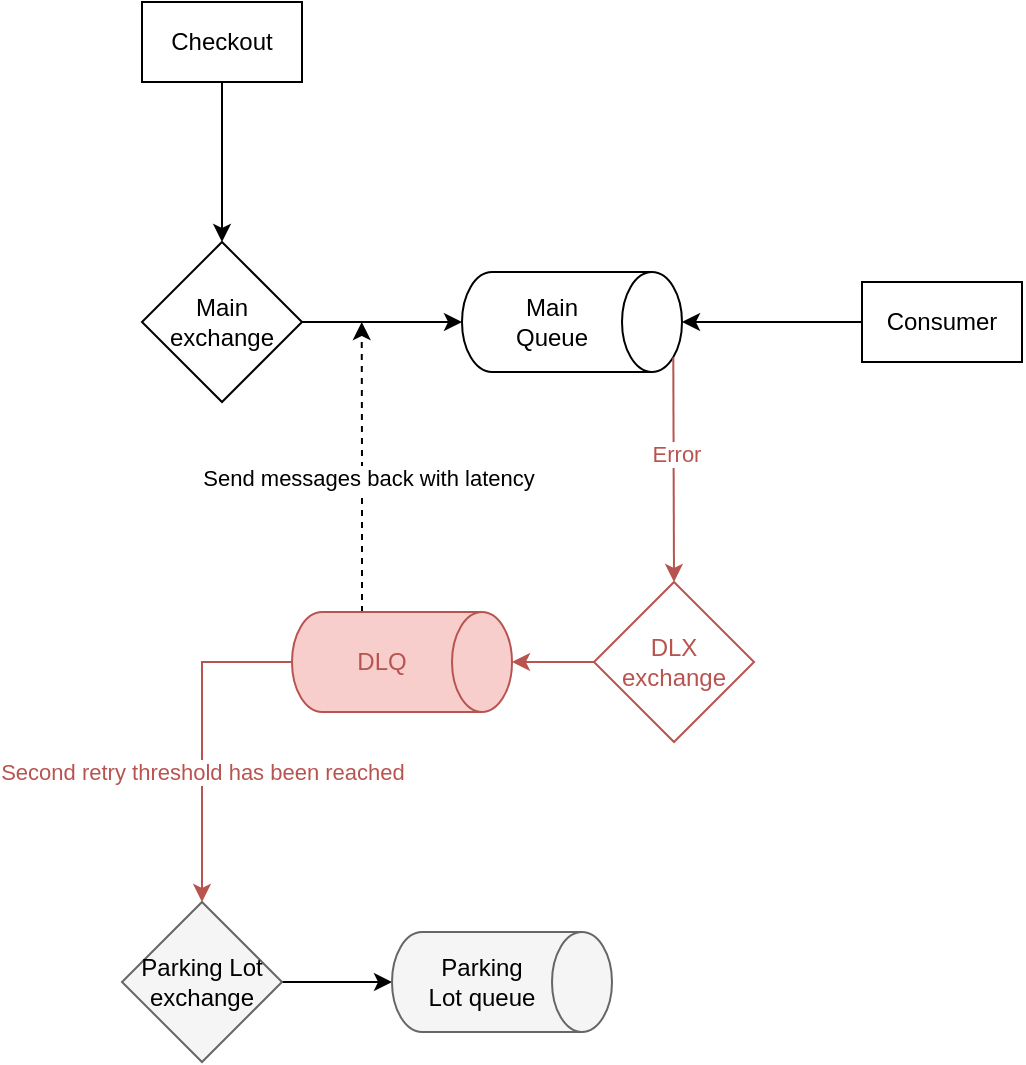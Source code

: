 <mxfile version="19.0.3" type="device"><diagram id="q_xd-zUDmjm0XG4gzr_8" name="Parking Lot Queue"><mxGraphModel dx="1185" dy="721" grid="1" gridSize="10" guides="1" tooltips="1" connect="1" arrows="1" fold="1" page="1" pageScale="1" pageWidth="827" pageHeight="583" math="0" shadow="0"><root><mxCell id="0"/><mxCell id="1" parent="0"/><mxCell id="PKwRw4BG3pTi55TGKXco-7" value="&lt;font color=&quot;#000000&quot;&gt;Main exchange&lt;/font&gt;" style="rhombus;whiteSpace=wrap;html=1;fontColor=#D79B00;" vertex="1" parent="1"><mxGeometry x="210" y="139" width="80" height="80" as="geometry"/></mxCell><mxCell id="PKwRw4BG3pTi55TGKXco-8" value="" style="endArrow=classic;html=1;rounded=0;fontColor=#D79B00;exitX=1;exitY=0.5;exitDx=0;exitDy=0;entryX=0.5;entryY=1;entryDx=0;entryDy=0;entryPerimeter=0;" edge="1" parent="1" source="PKwRw4BG3pTi55TGKXco-7" target="PKwRw4BG3pTi55TGKXco-9"><mxGeometry width="50" height="50" relative="1" as="geometry"><mxPoint x="410" y="189" as="sourcePoint"/><mxPoint x="380" y="179" as="targetPoint"/></mxGeometry></mxCell><mxCell id="PKwRw4BG3pTi55TGKXco-9" value="&lt;p style=&quot;line-height: 1;&quot;&gt;&lt;br&gt;&lt;/p&gt;" style="shape=cylinder3;boundedLbl=1;backgroundOutline=1;size=15;fontColor=default;rotation=90;whiteSpace=wrap;html=1;" vertex="1" parent="1"><mxGeometry x="400" y="124" width="50" height="110" as="geometry"/></mxCell><mxCell id="PKwRw4BG3pTi55TGKXco-10" value="Checkout" style="rounded=0;whiteSpace=wrap;html=1;fontColor=#000000;" vertex="1" parent="1"><mxGeometry x="210" y="19" width="80" height="40" as="geometry"/></mxCell><mxCell id="PKwRw4BG3pTi55TGKXco-12" value="" style="endArrow=classic;html=1;rounded=0;fontColor=#000000;exitX=0.5;exitY=1;exitDx=0;exitDy=0;entryX=0.5;entryY=0;entryDx=0;entryDy=0;" edge="1" parent="1" source="PKwRw4BG3pTi55TGKXco-10" target="PKwRw4BG3pTi55TGKXco-7"><mxGeometry width="50" height="50" relative="1" as="geometry"><mxPoint x="400" y="159" as="sourcePoint"/><mxPoint x="450" y="109" as="targetPoint"/></mxGeometry></mxCell><mxCell id="PKwRw4BG3pTi55TGKXco-14" value="Main Queue" style="text;html=1;strokeColor=none;fillColor=none;align=center;verticalAlign=middle;whiteSpace=wrap;rounded=0;fontColor=#000000;" vertex="1" parent="1"><mxGeometry x="385" y="164" width="60" height="30" as="geometry"/></mxCell><mxCell id="PKwRw4BG3pTi55TGKXco-16" value="" style="endArrow=classic;html=1;rounded=0;fontColor=#000000;entryX=0.5;entryY=0;entryDx=0;entryDy=0;entryPerimeter=0;exitX=0;exitY=0.5;exitDx=0;exitDy=0;" edge="1" parent="1" source="PKwRw4BG3pTi55TGKXco-17" target="PKwRw4BG3pTi55TGKXco-9"><mxGeometry width="50" height="50" relative="1" as="geometry"><mxPoint x="570" y="179" as="sourcePoint"/><mxPoint x="630" y="164" as="targetPoint"/></mxGeometry></mxCell><mxCell id="PKwRw4BG3pTi55TGKXco-17" value="Consumer" style="rounded=0;whiteSpace=wrap;html=1;fontColor=#000000;" vertex="1" parent="1"><mxGeometry x="570" y="159" width="80" height="40" as="geometry"/></mxCell><mxCell id="PKwRw4BG3pTi55TGKXco-18" value="" style="endArrow=classic;html=1;rounded=0;fontColor=#B85450;fillColor=#f8cecc;strokeColor=#b85450;exitX=0.855;exitY=0;exitDx=0;exitDy=4.35;exitPerimeter=0;entryX=0.5;entryY=0;entryDx=0;entryDy=0;" edge="1" parent="1" source="PKwRw4BG3pTi55TGKXco-9" target="PKwRw4BG3pTi55TGKXco-22"><mxGeometry width="50" height="50" relative="1" as="geometry"><mxPoint x="500" y="219" as="sourcePoint"/><mxPoint x="476" y="339" as="targetPoint"/><Array as="points"/></mxGeometry></mxCell><mxCell id="PKwRw4BG3pTi55TGKXco-21" value="Error" style="edgeLabel;html=1;align=center;verticalAlign=middle;resizable=0;points=[];fontColor=#B85450;" vertex="1" connectable="0" parent="PKwRw4BG3pTi55TGKXco-18"><mxGeometry x="-0.133" y="1" relative="1" as="geometry"><mxPoint as="offset"/></mxGeometry></mxCell><mxCell id="PKwRw4BG3pTi55TGKXco-25" style="edgeStyle=orthogonalEdgeStyle;rounded=0;orthogonalLoop=1;jettySize=auto;html=1;exitX=0;exitY=0.5;exitDx=0;exitDy=0;entryX=0.5;entryY=0;entryDx=0;entryDy=0;entryPerimeter=0;fontColor=#B85450;fillColor=#f8cecc;strokeColor=#b85450;" edge="1" parent="1" source="PKwRw4BG3pTi55TGKXco-22" target="PKwRw4BG3pTi55TGKXco-23"><mxGeometry relative="1" as="geometry"/></mxCell><mxCell id="PKwRw4BG3pTi55TGKXco-22" value="&lt;font&gt;DLX exchange&lt;/font&gt;" style="rhombus;whiteSpace=wrap;html=1;fontColor=#B85450;strokeColor=#B85450;" vertex="1" parent="1"><mxGeometry x="436" y="309" width="80" height="80" as="geometry"/></mxCell><mxCell id="PKwRw4BG3pTi55TGKXco-26" style="edgeStyle=orthogonalEdgeStyle;rounded=0;orthogonalLoop=1;jettySize=auto;html=1;exitX=0;exitY=0;exitDx=0;exitDy=75;exitPerimeter=0;fontColor=#000000;fillColor=#f8cecc;strokeColor=#000000;dashed=1;" edge="1" parent="1" source="PKwRw4BG3pTi55TGKXco-23"><mxGeometry relative="1" as="geometry"><mxPoint x="319.857" y="179" as="targetPoint"/></mxGeometry></mxCell><mxCell id="PKwRw4BG3pTi55TGKXco-27" value="Send messages back with latency" style="edgeLabel;html=1;align=center;verticalAlign=middle;resizable=0;points=[];fontColor=#000000;" vertex="1" connectable="0" parent="PKwRw4BG3pTi55TGKXco-26"><mxGeometry x="0.082" relative="1" as="geometry"><mxPoint x="2" y="11" as="offset"/></mxGeometry></mxCell><mxCell id="PKwRw4BG3pTi55TGKXco-28" style="edgeStyle=orthogonalEdgeStyle;rounded=0;orthogonalLoop=1;jettySize=auto;html=1;exitX=0.5;exitY=1;exitDx=0;exitDy=0;exitPerimeter=0;fontColor=#B85450;fillColor=#f8cecc;strokeColor=#b85450;entryX=0.5;entryY=0;entryDx=0;entryDy=0;" edge="1" parent="1" source="PKwRw4BG3pTi55TGKXco-23" target="PKwRw4BG3pTi55TGKXco-32"><mxGeometry relative="1" as="geometry"><mxPoint x="240" y="469" as="targetPoint"/><Array as="points"><mxPoint x="240" y="349"/></Array></mxGeometry></mxCell><mxCell id="PKwRw4BG3pTi55TGKXco-31" value="Second retry threshold has been reached" style="edgeLabel;html=1;align=center;verticalAlign=middle;resizable=0;points=[];fontColor=#B85450;" vertex="1" connectable="0" parent="PKwRw4BG3pTi55TGKXco-28"><mxGeometry x="0.153" relative="1" as="geometry"><mxPoint y="5" as="offset"/></mxGeometry></mxCell><mxCell id="PKwRw4BG3pTi55TGKXco-23" value="&lt;p style=&quot;line-height: 1;&quot;&gt;&lt;br&gt;&lt;/p&gt;" style="shape=cylinder3;boundedLbl=1;backgroundOutline=1;size=15;rotation=90;whiteSpace=wrap;html=1;fillColor=#f8cecc;strokeColor=#b85450;" vertex="1" parent="1"><mxGeometry x="315" y="294" width="50" height="110" as="geometry"/></mxCell><mxCell id="PKwRw4BG3pTi55TGKXco-24" value="DLQ" style="text;html=1;strokeColor=none;fillColor=none;align=center;verticalAlign=middle;whiteSpace=wrap;rounded=0;fontColor=#B85450;" vertex="1" parent="1"><mxGeometry x="300" y="334" width="60" height="30" as="geometry"/></mxCell><mxCell id="PKwRw4BG3pTi55TGKXco-35" style="edgeStyle=orthogonalEdgeStyle;rounded=0;orthogonalLoop=1;jettySize=auto;html=1;exitX=1;exitY=0.5;exitDx=0;exitDy=0;entryX=0.5;entryY=1;entryDx=0;entryDy=0;entryPerimeter=0;fontColor=#000000;strokeColor=#000000;" edge="1" parent="1" source="PKwRw4BG3pTi55TGKXco-32" target="PKwRw4BG3pTi55TGKXco-33"><mxGeometry relative="1" as="geometry"/></mxCell><mxCell id="PKwRw4BG3pTi55TGKXco-32" value="&lt;font color=&quot;#000000&quot;&gt;Parking Lot exchange&lt;/font&gt;" style="rhombus;whiteSpace=wrap;html=1;fillColor=#f5f5f5;strokeColor=#666666;fontColor=#333333;" vertex="1" parent="1"><mxGeometry x="200" y="469" width="80" height="80" as="geometry"/></mxCell><mxCell id="PKwRw4BG3pTi55TGKXco-33" value="&lt;p style=&quot;line-height: 1;&quot;&gt;&lt;br&gt;&lt;/p&gt;" style="shape=cylinder3;boundedLbl=1;backgroundOutline=1;size=15;rotation=90;whiteSpace=wrap;html=1;fillColor=#f5f5f5;strokeColor=#666666;fontColor=#000000;" vertex="1" parent="1"><mxGeometry x="365" y="454" width="50" height="110" as="geometry"/></mxCell><mxCell id="PKwRw4BG3pTi55TGKXco-34" value="Parking Lot queue" style="text;html=1;strokeColor=none;fillColor=none;align=center;verticalAlign=middle;whiteSpace=wrap;rounded=0;fontColor=#000000;" vertex="1" parent="1"><mxGeometry x="350" y="494" width="60" height="30" as="geometry"/></mxCell></root></mxGraphModel></diagram></mxfile>